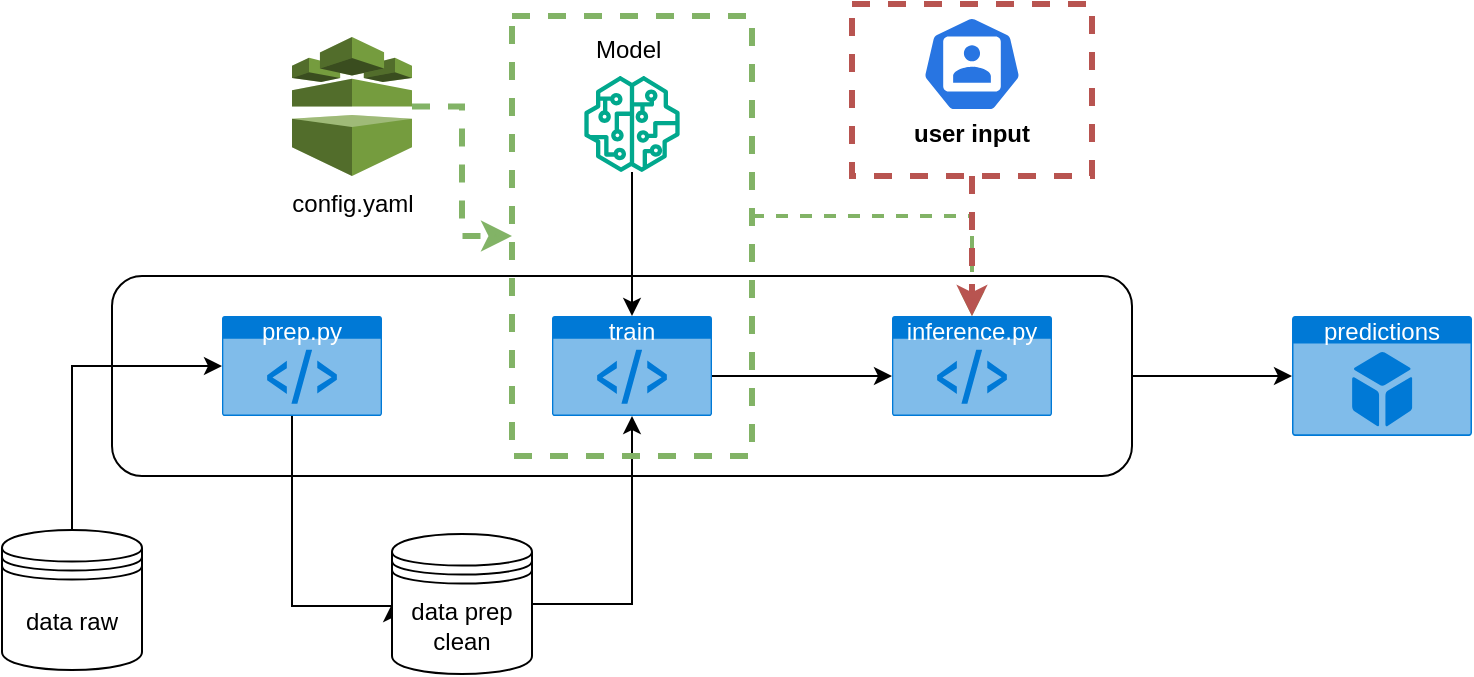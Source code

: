<mxfile version="24.0.7" type="github">
  <diagram name="Página-1" id="k90E9KC2zX3IGT56wxrb">
    <mxGraphModel dx="1026" dy="565" grid="1" gridSize="10" guides="1" tooltips="1" connect="1" arrows="1" fold="1" page="1" pageScale="1" pageWidth="827" pageHeight="1169" math="0" shadow="0">
      <root>
        <mxCell id="0" />
        <mxCell id="1" parent="0" />
        <mxCell id="WJvdtLQP2YueHtUUwrKF-2" value="" style="rounded=1;whiteSpace=wrap;html=1;" parent="1" vertex="1">
          <mxGeometry x="85" y="216" width="510" height="100" as="geometry" />
        </mxCell>
        <mxCell id="WJvdtLQP2YueHtUUwrKF-12" style="edgeStyle=orthogonalEdgeStyle;rounded=0;orthogonalLoop=1;jettySize=auto;html=1;entryX=0;entryY=0.5;entryDx=0;entryDy=0;" parent="1" source="WJvdtLQP2YueHtUUwrKF-1" target="WJvdtLQP2YueHtUUwrKF-11" edge="1">
          <mxGeometry relative="1" as="geometry">
            <Array as="points">
              <mxPoint x="175" y="381" />
            </Array>
          </mxGeometry>
        </mxCell>
        <mxCell id="WJvdtLQP2YueHtUUwrKF-1" value="prep.py" style="html=1;whiteSpace=wrap;strokeColor=none;fillColor=#0079D6;labelPosition=center;verticalLabelPosition=middle;verticalAlign=top;align=center;fontSize=12;outlineConnect=0;spacingTop=-6;fontColor=#FFFFFF;shape=mxgraph.sitemap.script;" parent="1" vertex="1">
          <mxGeometry x="140" y="236" width="80" height="50" as="geometry" />
        </mxCell>
        <mxCell id="WJvdtLQP2YueHtUUwrKF-5" value="inference.py" style="html=1;whiteSpace=wrap;strokeColor=none;fillColor=#0079D6;labelPosition=center;verticalLabelPosition=middle;verticalAlign=top;align=center;fontSize=12;outlineConnect=0;spacingTop=-6;fontColor=#FFFFFF;shape=mxgraph.sitemap.script;" parent="1" vertex="1">
          <mxGeometry x="475" y="236" width="80" height="50" as="geometry" />
        </mxCell>
        <mxCell id="WJvdtLQP2YueHtUUwrKF-6" value="data raw" style="shape=datastore;whiteSpace=wrap;html=1;" parent="1" vertex="1">
          <mxGeometry x="30" y="343" width="70" height="70" as="geometry" />
        </mxCell>
        <mxCell id="WJvdtLQP2YueHtUUwrKF-13" style="edgeStyle=orthogonalEdgeStyle;rounded=0;orthogonalLoop=1;jettySize=auto;html=1;" parent="1" source="WJvdtLQP2YueHtUUwrKF-11" target="WJvdtLQP2YueHtUUwrKF-4" edge="1">
          <mxGeometry relative="1" as="geometry" />
        </mxCell>
        <mxCell id="WJvdtLQP2YueHtUUwrKF-11" value="data prep&lt;div&gt;clean&lt;/div&gt;" style="shape=datastore;whiteSpace=wrap;html=1;" parent="1" vertex="1">
          <mxGeometry x="225" y="345" width="70" height="70" as="geometry" />
        </mxCell>
        <mxCell id="WJvdtLQP2YueHtUUwrKF-15" style="edgeStyle=orthogonalEdgeStyle;rounded=0;orthogonalLoop=1;jettySize=auto;html=1;" parent="1" source="WJvdtLQP2YueHtUUwrKF-14" target="WJvdtLQP2YueHtUUwrKF-4" edge="1">
          <mxGeometry relative="1" as="geometry" />
        </mxCell>
        <mxCell id="WJvdtLQP2YueHtUUwrKF-14" value="" style="outlineConnect=0;fontColor=#232F3E;gradientColor=none;fillColor=#01A88D;strokeColor=none;dashed=0;verticalLabelPosition=bottom;verticalAlign=top;align=center;html=1;fontSize=12;fontStyle=0;aspect=fixed;pointerEvents=1;shape=mxgraph.aws4.sagemaker_model;" parent="1" vertex="1">
          <mxGeometry x="321" y="116" width="48" height="48" as="geometry" />
        </mxCell>
        <mxCell id="WJvdtLQP2YueHtUUwrKF-19" style="edgeStyle=orthogonalEdgeStyle;rounded=0;orthogonalLoop=1;jettySize=auto;html=1;" parent="1" source="WJvdtLQP2YueHtUUwrKF-4" target="WJvdtLQP2YueHtUUwrKF-5" edge="1">
          <mxGeometry relative="1" as="geometry">
            <Array as="points">
              <mxPoint x="425" y="266" />
              <mxPoint x="425" y="266" />
            </Array>
          </mxGeometry>
        </mxCell>
        <mxCell id="WJvdtLQP2YueHtUUwrKF-4" value="train" style="html=1;whiteSpace=wrap;strokeColor=none;fillColor=#0079D6;labelPosition=center;verticalLabelPosition=middle;verticalAlign=top;align=center;fontSize=12;outlineConnect=0;spacingTop=-6;fontColor=#FFFFFF;shape=mxgraph.sitemap.script;" parent="1" vertex="1">
          <mxGeometry x="305" y="236" width="80" height="50" as="geometry" />
        </mxCell>
        <mxCell id="WJvdtLQP2YueHtUUwrKF-16" value="Model&amp;nbsp;&lt;div&gt;&lt;br&gt;&lt;/div&gt;&lt;div&gt;&lt;br&gt;&lt;/div&gt;&lt;div&gt;&lt;br&gt;&lt;/div&gt;&lt;div&gt;&lt;br&gt;&lt;/div&gt;&lt;div&gt;&lt;br&gt;&lt;/div&gt;&lt;div&gt;&lt;br&gt;&lt;/div&gt;&lt;div&gt;&lt;br&gt;&lt;/div&gt;&lt;div&gt;&lt;br&gt;&lt;/div&gt;&lt;div&gt;&lt;br&gt;&lt;/div&gt;&lt;div&gt;&lt;br&gt;&lt;/div&gt;&lt;div&gt;&lt;br&gt;&lt;/div&gt;&lt;div&gt;&lt;br&gt;&lt;/div&gt;&lt;div&gt;&lt;br&gt;&lt;/div&gt;" style="rounded=0;whiteSpace=wrap;html=1;fillColor=none;strokeColor=#82b366;dashed=1;strokeWidth=3;" parent="1" vertex="1">
          <mxGeometry x="285" y="86" width="120" height="220" as="geometry" />
        </mxCell>
        <mxCell id="WJvdtLQP2YueHtUUwrKF-20" style="edgeStyle=orthogonalEdgeStyle;rounded=0;orthogonalLoop=1;jettySize=auto;html=1;entryX=0.5;entryY=0;entryDx=0;entryDy=0;entryPerimeter=0;fillColor=#d5e8d4;strokeColor=#82b366;strokeWidth=2;dashed=1;" parent="1" source="WJvdtLQP2YueHtUUwrKF-16" target="WJvdtLQP2YueHtUUwrKF-5" edge="1">
          <mxGeometry relative="1" as="geometry">
            <Array as="points">
              <mxPoint x="515" y="186" />
            </Array>
          </mxGeometry>
        </mxCell>
        <mxCell id="WJvdtLQP2YueHtUUwrKF-21" value="" style="aspect=fixed;html=1;dashed=0;whitespace=wrap;fillColor=#2875E2;strokeColor=#ffffff;points=[[0.005,0.63,0],[0.1,0.2,0],[0.9,0.2,0],[0.5,0,0],[0.995,0.63,0],[0.72,0.99,0],[0.5,1,0],[0.28,0.99,0]];shape=mxgraph.kubernetes.icon2;prIcon=user;" parent="1" vertex="1">
          <mxGeometry x="490" y="86" width="50" height="48" as="geometry" />
        </mxCell>
        <mxCell id="WJvdtLQP2YueHtUUwrKF-22" value="&lt;div&gt;&lt;br&gt;&lt;/div&gt;&lt;div&gt;&lt;br&gt;&lt;/div&gt;&lt;div&gt;&lt;br&gt;&lt;/div&gt;user input" style="rounded=0;whiteSpace=wrap;html=1;fillColor=none;strokeColor=#b85450;dashed=1;strokeWidth=3;fontStyle=1;" parent="1" vertex="1">
          <mxGeometry x="455" y="80" width="120" height="86" as="geometry" />
        </mxCell>
        <mxCell id="94Ilo98lIqfr63sPFbV_-1" style="edgeStyle=orthogonalEdgeStyle;rounded=0;orthogonalLoop=1;jettySize=auto;html=1;entryX=0.5;entryY=0;entryDx=0;entryDy=0;entryPerimeter=0;dashed=1;fillColor=#f8cecc;strokeColor=#b85450;strokeWidth=3;" edge="1" parent="1" source="WJvdtLQP2YueHtUUwrKF-22" target="WJvdtLQP2YueHtUUwrKF-5">
          <mxGeometry relative="1" as="geometry" />
        </mxCell>
        <mxCell id="94Ilo98lIqfr63sPFbV_-2" value="predictions&lt;div&gt;&lt;br&gt;&lt;/div&gt;" style="html=1;whiteSpace=wrap;strokeColor=none;fillColor=#0079D6;labelPosition=center;verticalLabelPosition=middle;verticalAlign=top;align=center;fontSize=12;outlineConnect=0;spacingTop=-6;fontColor=#FFFFFF;shape=mxgraph.sitemap.products;" vertex="1" parent="1">
          <mxGeometry x="675" y="236" width="90" height="60" as="geometry" />
        </mxCell>
        <mxCell id="94Ilo98lIqfr63sPFbV_-4" style="edgeStyle=orthogonalEdgeStyle;rounded=0;orthogonalLoop=1;jettySize=auto;html=1;entryX=0;entryY=0.5;entryDx=0;entryDy=0;entryPerimeter=0;" edge="1" parent="1" source="WJvdtLQP2YueHtUUwrKF-2" target="94Ilo98lIqfr63sPFbV_-2">
          <mxGeometry relative="1" as="geometry" />
        </mxCell>
        <mxCell id="94Ilo98lIqfr63sPFbV_-6" style="edgeStyle=orthogonalEdgeStyle;rounded=0;orthogonalLoop=1;jettySize=auto;html=1;entryX=0;entryY=0.5;entryDx=0;entryDy=0;dashed=1;fillColor=#d5e8d4;strokeColor=#82b366;strokeWidth=3;" edge="1" parent="1" source="94Ilo98lIqfr63sPFbV_-5" target="WJvdtLQP2YueHtUUwrKF-16">
          <mxGeometry relative="1" as="geometry" />
        </mxCell>
        <mxCell id="94Ilo98lIqfr63sPFbV_-5" value="config.yaml" style="outlineConnect=0;dashed=0;verticalLabelPosition=bottom;verticalAlign=top;align=center;html=1;shape=mxgraph.aws3.config;fillColor=#759C3E;gradientColor=none;" vertex="1" parent="1">
          <mxGeometry x="175" y="96.5" width="60" height="69.5" as="geometry" />
        </mxCell>
        <mxCell id="94Ilo98lIqfr63sPFbV_-9" style="edgeStyle=orthogonalEdgeStyle;rounded=0;orthogonalLoop=1;jettySize=auto;html=1;entryX=0;entryY=0.5;entryDx=0;entryDy=0;entryPerimeter=0;" edge="1" parent="1" source="WJvdtLQP2YueHtUUwrKF-6" target="WJvdtLQP2YueHtUUwrKF-1">
          <mxGeometry relative="1" as="geometry">
            <Array as="points">
              <mxPoint x="65" y="261" />
            </Array>
          </mxGeometry>
        </mxCell>
      </root>
    </mxGraphModel>
  </diagram>
</mxfile>
